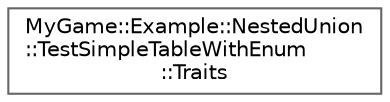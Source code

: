 digraph "Graphical Class Hierarchy"
{
 // LATEX_PDF_SIZE
  bgcolor="transparent";
  edge [fontname=Helvetica,fontsize=10,labelfontname=Helvetica,labelfontsize=10];
  node [fontname=Helvetica,fontsize=10,shape=box,height=0.2,width=0.4];
  rankdir="LR";
  Node0 [id="Node000000",label="MyGame::Example::NestedUnion\l::TestSimpleTableWithEnum\l::Traits",height=0.2,width=0.4,color="grey40", fillcolor="white", style="filled",URL="$structMyGame_1_1Example_1_1TestSimpleTableWithEnum_1_1Traits.html",tooltip=" "];
}
